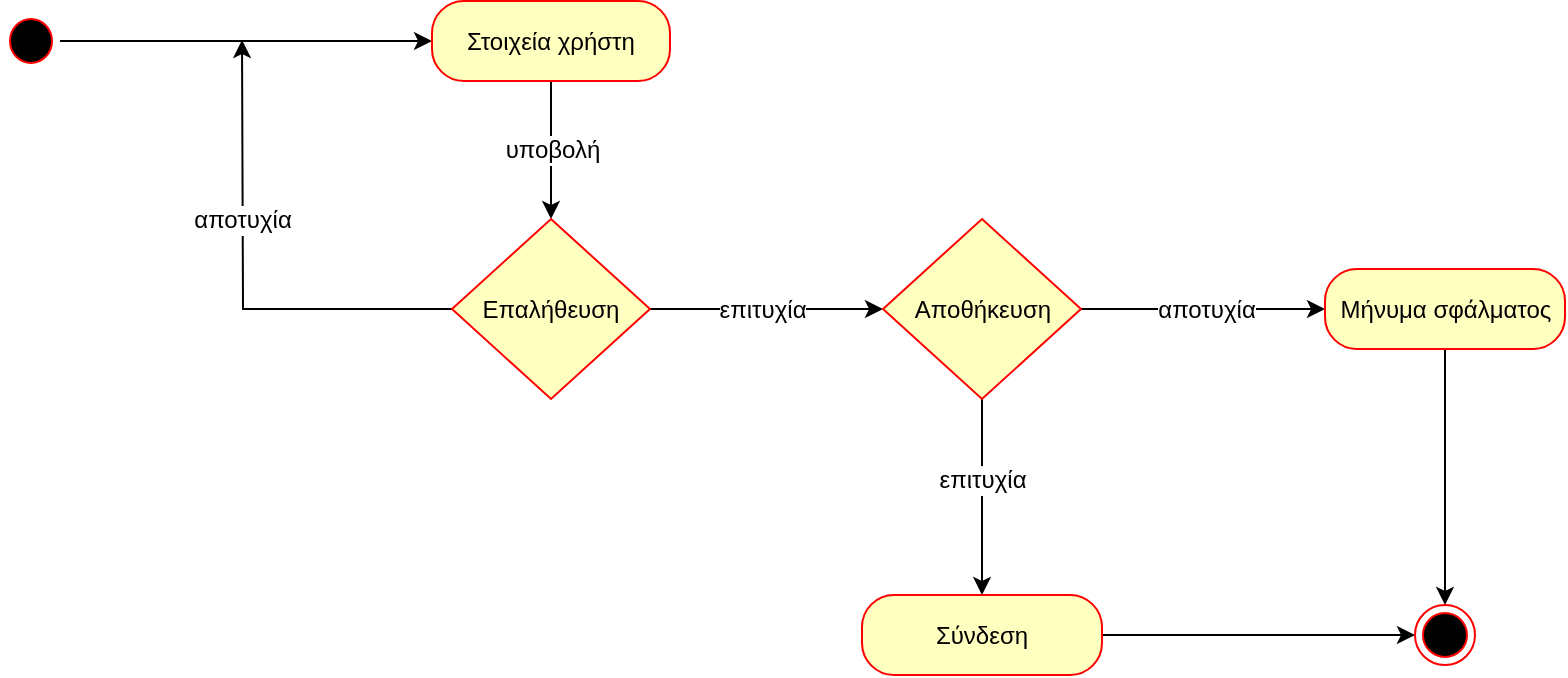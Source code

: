 <mxfile version="10.6.3" type="device"><diagram id="qT6-v6otYkiyFpETPoiD" name="Page-1"><mxGraphModel dx="1162" dy="596" grid="1" gridSize="10" guides="1" tooltips="1" connect="1" arrows="1" fold="1" page="1" pageScale="1" pageWidth="850" pageHeight="1100" math="0" shadow="0"><root><mxCell id="0"/><mxCell id="1" parent="0"/><mxCell id="07e3eIbTYW202dAdwSu8-14" style="edgeStyle=orthogonalEdgeStyle;rounded=0;orthogonalLoop=1;jettySize=auto;html=1;exitX=1;exitY=0.5;exitDx=0;exitDy=0;" edge="1" parent="1" source="07e3eIbTYW202dAdwSu8-2" target="07e3eIbTYW202dAdwSu8-5"><mxGeometry relative="1" as="geometry"/></mxCell><mxCell id="07e3eIbTYW202dAdwSu8-2" value="" style="ellipse;html=1;shape=startState;fillColor=#000000;strokeColor=#ff0000;" vertex="1" parent="1"><mxGeometry x="120" y="245.5" width="29" height="30" as="geometry"/></mxCell><mxCell id="07e3eIbTYW202dAdwSu8-15" style="edgeStyle=orthogonalEdgeStyle;rounded=0;orthogonalLoop=1;jettySize=auto;html=1;exitX=0.5;exitY=1;exitDx=0;exitDy=0;entryX=0.5;entryY=0;entryDx=0;entryDy=0;" edge="1" parent="1" source="07e3eIbTYW202dAdwSu8-5" target="07e3eIbTYW202dAdwSu8-10"><mxGeometry relative="1" as="geometry"/></mxCell><mxCell id="07e3eIbTYW202dAdwSu8-29" value="υποβολή" style="text;html=1;resizable=0;points=[];align=center;verticalAlign=middle;labelBackgroundColor=#ffffff;" vertex="1" connectable="0" parent="07e3eIbTYW202dAdwSu8-15"><mxGeometry x="0.246" y="-1" relative="1" as="geometry"><mxPoint x="1" y="-8.5" as="offset"/></mxGeometry></mxCell><mxCell id="07e3eIbTYW202dAdwSu8-5" value="Στοιχεία χρήστη" style="rounded=1;whiteSpace=wrap;html=1;arcSize=40;fontColor=#000000;fillColor=#ffffc0;strokeColor=#ff0000;" vertex="1" parent="1"><mxGeometry x="335" y="240.5" width="119" height="40" as="geometry"/></mxCell><mxCell id="07e3eIbTYW202dAdwSu8-16" style="edgeStyle=orthogonalEdgeStyle;rounded=0;orthogonalLoop=1;jettySize=auto;html=1;exitX=0;exitY=0.5;exitDx=0;exitDy=0;" edge="1" parent="1" source="07e3eIbTYW202dAdwSu8-10"><mxGeometry relative="1" as="geometry"><mxPoint x="240" y="260.0" as="targetPoint"/></mxGeometry></mxCell><mxCell id="07e3eIbTYW202dAdwSu8-30" value="αποτυχία" style="text;html=1;resizable=0;points=[];align=center;verticalAlign=middle;labelBackgroundColor=#ffffff;" vertex="1" connectable="0" parent="07e3eIbTYW202dAdwSu8-16"><mxGeometry x="0.474" y="-1" relative="1" as="geometry"><mxPoint x="-1" y="26.5" as="offset"/></mxGeometry></mxCell><mxCell id="07e3eIbTYW202dAdwSu8-27" style="edgeStyle=orthogonalEdgeStyle;rounded=0;orthogonalLoop=1;jettySize=auto;html=1;exitX=1;exitY=0.5;exitDx=0;exitDy=0;entryX=0;entryY=0.5;entryDx=0;entryDy=0;" edge="1" parent="1" source="07e3eIbTYW202dAdwSu8-10" target="07e3eIbTYW202dAdwSu8-21"><mxGeometry relative="1" as="geometry"/></mxCell><mxCell id="07e3eIbTYW202dAdwSu8-31" value="επιτυχία" style="text;html=1;resizable=0;points=[];align=center;verticalAlign=middle;labelBackgroundColor=#ffffff;" vertex="1" connectable="0" parent="07e3eIbTYW202dAdwSu8-27"><mxGeometry x="-0.057" y="-1" relative="1" as="geometry"><mxPoint x="1" y="-1" as="offset"/></mxGeometry></mxCell><mxCell id="07e3eIbTYW202dAdwSu8-10" value="Επαλήθευση" style="rhombus;whiteSpace=wrap;html=1;fillColor=#ffffc0;strokeColor=#ff0000;" vertex="1" parent="1"><mxGeometry x="345" y="349.5" width="99" height="90" as="geometry"/></mxCell><mxCell id="07e3eIbTYW202dAdwSu8-17" style="edgeStyle=orthogonalEdgeStyle;rounded=0;orthogonalLoop=1;jettySize=auto;html=1;exitX=1;exitY=0.5;exitDx=0;exitDy=0;" edge="1" parent="1" source="07e3eIbTYW202dAdwSu8-21" target="07e3eIbTYW202dAdwSu8-25"><mxGeometry relative="1" as="geometry"/></mxCell><mxCell id="07e3eIbTYW202dAdwSu8-18" value="αποτυχία" style="text;html=1;resizable=0;points=[];align=center;verticalAlign=middle;labelBackgroundColor=#ffffff;" vertex="1" connectable="0" parent="07e3eIbTYW202dAdwSu8-17"><mxGeometry x="-0.004" y="-12" relative="1" as="geometry"><mxPoint x="1" y="-12" as="offset"/></mxGeometry></mxCell><mxCell id="07e3eIbTYW202dAdwSu8-19" style="edgeStyle=orthogonalEdgeStyle;rounded=0;orthogonalLoop=1;jettySize=auto;html=1;exitX=0.5;exitY=1;exitDx=0;exitDy=0;entryX=0.5;entryY=0;entryDx=0;entryDy=0;" edge="1" parent="1" source="07e3eIbTYW202dAdwSu8-21" target="07e3eIbTYW202dAdwSu8-23"><mxGeometry relative="1" as="geometry"/></mxCell><mxCell id="07e3eIbTYW202dAdwSu8-20" value="επιτυχία" style="text;html=1;resizable=0;points=[];align=center;verticalAlign=middle;labelBackgroundColor=#ffffff;" vertex="1" connectable="0" parent="07e3eIbTYW202dAdwSu8-19"><mxGeometry x="0.264" y="1" relative="1" as="geometry"><mxPoint x="-1" y="-22" as="offset"/></mxGeometry></mxCell><mxCell id="07e3eIbTYW202dAdwSu8-21" value="Αποθήκευση" style="rhombus;whiteSpace=wrap;html=1;fillColor=#ffffc0;strokeColor=#ff0000;" vertex="1" parent="1"><mxGeometry x="560.5" y="349.5" width="99" height="90" as="geometry"/></mxCell><mxCell id="07e3eIbTYW202dAdwSu8-22" style="edgeStyle=orthogonalEdgeStyle;rounded=0;orthogonalLoop=1;jettySize=auto;html=1;exitX=1;exitY=0.5;exitDx=0;exitDy=0;entryX=0;entryY=0.5;entryDx=0;entryDy=0;" edge="1" parent="1" source="07e3eIbTYW202dAdwSu8-23" target="07e3eIbTYW202dAdwSu8-26"><mxGeometry relative="1" as="geometry"/></mxCell><mxCell id="07e3eIbTYW202dAdwSu8-23" value="Σύνδεση" style="rounded=1;whiteSpace=wrap;html=1;arcSize=40;fontColor=#000000;fillColor=#ffffc0;strokeColor=#ff0000;" vertex="1" parent="1"><mxGeometry x="550" y="537.5" width="120" height="40" as="geometry"/></mxCell><mxCell id="07e3eIbTYW202dAdwSu8-24" style="edgeStyle=orthogonalEdgeStyle;rounded=0;orthogonalLoop=1;jettySize=auto;html=1;exitX=0.5;exitY=1;exitDx=0;exitDy=0;entryX=0.5;entryY=0;entryDx=0;entryDy=0;" edge="1" parent="1" source="07e3eIbTYW202dAdwSu8-25" target="07e3eIbTYW202dAdwSu8-26"><mxGeometry relative="1" as="geometry"/></mxCell><mxCell id="07e3eIbTYW202dAdwSu8-25" value="Μήνυμα σφάλματος" style="rounded=1;whiteSpace=wrap;html=1;arcSize=40;fontColor=#000000;fillColor=#ffffc0;strokeColor=#ff0000;" vertex="1" parent="1"><mxGeometry x="781.5" y="374.5" width="120" height="40" as="geometry"/></mxCell><mxCell id="07e3eIbTYW202dAdwSu8-26" value="" style="ellipse;html=1;shape=endState;fillColor=#000000;strokeColor=#ff0000;" vertex="1" parent="1"><mxGeometry x="826.5" y="542.5" width="30" height="30" as="geometry"/></mxCell></root></mxGraphModel></diagram></mxfile>